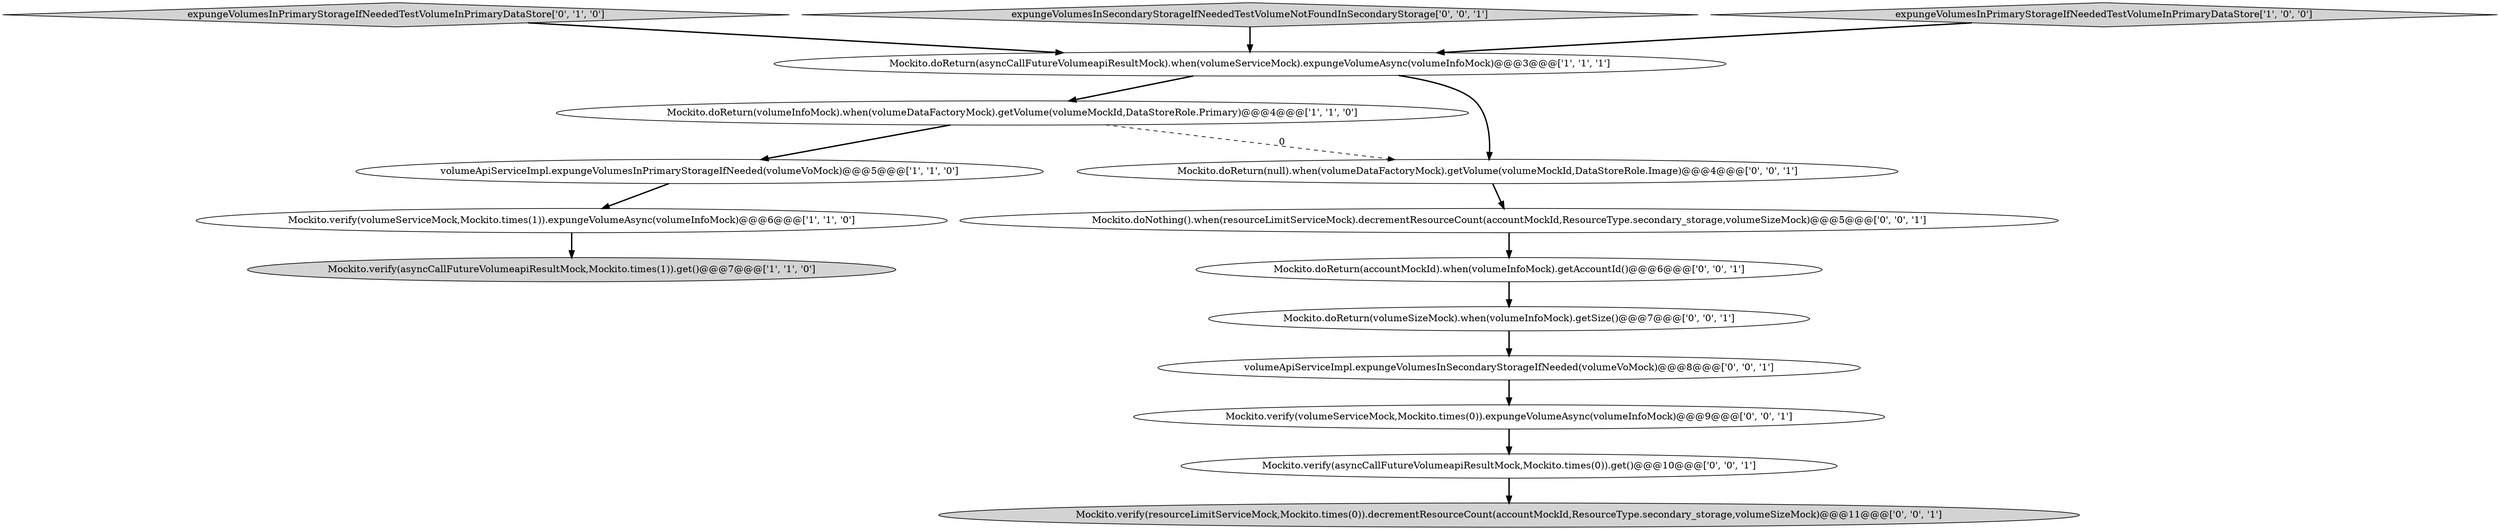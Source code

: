 digraph {
4 [style = filled, label = "Mockito.doReturn(asyncCallFutureVolumeapiResultMock).when(volumeServiceMock).expungeVolumeAsync(volumeInfoMock)@@@3@@@['1', '1', '1']", fillcolor = white, shape = ellipse image = "AAA0AAABBB1BBB"];
12 [style = filled, label = "Mockito.doReturn(accountMockId).when(volumeInfoMock).getAccountId()@@@6@@@['0', '0', '1']", fillcolor = white, shape = ellipse image = "AAA0AAABBB3BBB"];
3 [style = filled, label = "Mockito.verify(asyncCallFutureVolumeapiResultMock,Mockito.times(1)).get()@@@7@@@['1', '1', '0']", fillcolor = lightgray, shape = ellipse image = "AAA0AAABBB1BBB"];
9 [style = filled, label = "Mockito.verify(volumeServiceMock,Mockito.times(0)).expungeVolumeAsync(volumeInfoMock)@@@9@@@['0', '0', '1']", fillcolor = white, shape = ellipse image = "AAA0AAABBB3BBB"];
14 [style = filled, label = "Mockito.doReturn(volumeSizeMock).when(volumeInfoMock).getSize()@@@7@@@['0', '0', '1']", fillcolor = white, shape = ellipse image = "AAA0AAABBB3BBB"];
10 [style = filled, label = "Mockito.verify(asyncCallFutureVolumeapiResultMock,Mockito.times(0)).get()@@@10@@@['0', '0', '1']", fillcolor = white, shape = ellipse image = "AAA0AAABBB3BBB"];
11 [style = filled, label = "Mockito.doNothing().when(resourceLimitServiceMock).decrementResourceCount(accountMockId,ResourceType.secondary_storage,volumeSizeMock)@@@5@@@['0', '0', '1']", fillcolor = white, shape = ellipse image = "AAA0AAABBB3BBB"];
2 [style = filled, label = "Mockito.doReturn(volumeInfoMock).when(volumeDataFactoryMock).getVolume(volumeMockId,DataStoreRole.Primary)@@@4@@@['1', '1', '0']", fillcolor = white, shape = ellipse image = "AAA0AAABBB1BBB"];
6 [style = filled, label = "expungeVolumesInPrimaryStorageIfNeededTestVolumeInPrimaryDataStore['0', '1', '0']", fillcolor = lightgray, shape = diamond image = "AAA0AAABBB2BBB"];
1 [style = filled, label = "volumeApiServiceImpl.expungeVolumesInPrimaryStorageIfNeeded(volumeVoMock)@@@5@@@['1', '1', '0']", fillcolor = white, shape = ellipse image = "AAA0AAABBB1BBB"];
13 [style = filled, label = "Mockito.verify(resourceLimitServiceMock,Mockito.times(0)).decrementResourceCount(accountMockId,ResourceType.secondary_storage,volumeSizeMock)@@@11@@@['0', '0', '1']", fillcolor = lightgray, shape = ellipse image = "AAA0AAABBB3BBB"];
15 [style = filled, label = "expungeVolumesInSecondaryStorageIfNeededTestVolumeNotFoundInSecondaryStorage['0', '0', '1']", fillcolor = lightgray, shape = diamond image = "AAA0AAABBB3BBB"];
7 [style = filled, label = "Mockito.doReturn(null).when(volumeDataFactoryMock).getVolume(volumeMockId,DataStoreRole.Image)@@@4@@@['0', '0', '1']", fillcolor = white, shape = ellipse image = "AAA0AAABBB3BBB"];
0 [style = filled, label = "Mockito.verify(volumeServiceMock,Mockito.times(1)).expungeVolumeAsync(volumeInfoMock)@@@6@@@['1', '1', '0']", fillcolor = white, shape = ellipse image = "AAA0AAABBB1BBB"];
5 [style = filled, label = "expungeVolumesInPrimaryStorageIfNeededTestVolumeInPrimaryDataStore['1', '0', '0']", fillcolor = lightgray, shape = diamond image = "AAA0AAABBB1BBB"];
8 [style = filled, label = "volumeApiServiceImpl.expungeVolumesInSecondaryStorageIfNeeded(volumeVoMock)@@@8@@@['0', '0', '1']", fillcolor = white, shape = ellipse image = "AAA0AAABBB3BBB"];
15->4 [style = bold, label=""];
2->7 [style = dashed, label="0"];
9->10 [style = bold, label=""];
10->13 [style = bold, label=""];
4->7 [style = bold, label=""];
0->3 [style = bold, label=""];
11->12 [style = bold, label=""];
6->4 [style = bold, label=""];
8->9 [style = bold, label=""];
7->11 [style = bold, label=""];
2->1 [style = bold, label=""];
14->8 [style = bold, label=""];
5->4 [style = bold, label=""];
4->2 [style = bold, label=""];
12->14 [style = bold, label=""];
1->0 [style = bold, label=""];
}
